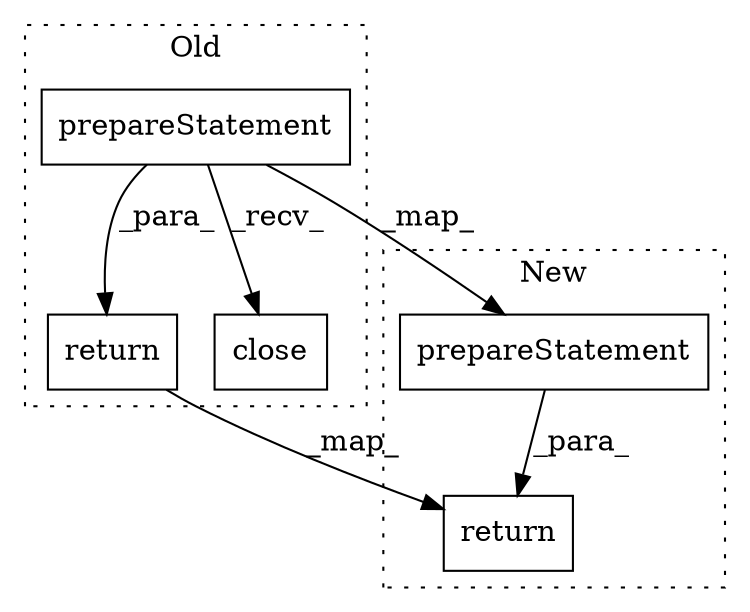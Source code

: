 digraph G {
subgraph cluster0 {
1 [label="return" a="41" s="2974" l="7" shape="box"];
3 [label="prepareStatement" a="32" s="2593,2638" l="17,1" shape="box"];
5 [label="close" a="32" s="2957" l="7" shape="box"];
label = "Old";
style="dotted";
}
subgraph cluster1 {
2 [label="return" a="41" s="3499" l="7" shape="box"];
4 [label="prepareStatement" a="32" s="2973,3018" l="17,1" shape="box"];
label = "New";
style="dotted";
}
1 -> 2 [label="_map_"];
3 -> 4 [label="_map_"];
3 -> 5 [label="_recv_"];
3 -> 1 [label="_para_"];
4 -> 2 [label="_para_"];
}